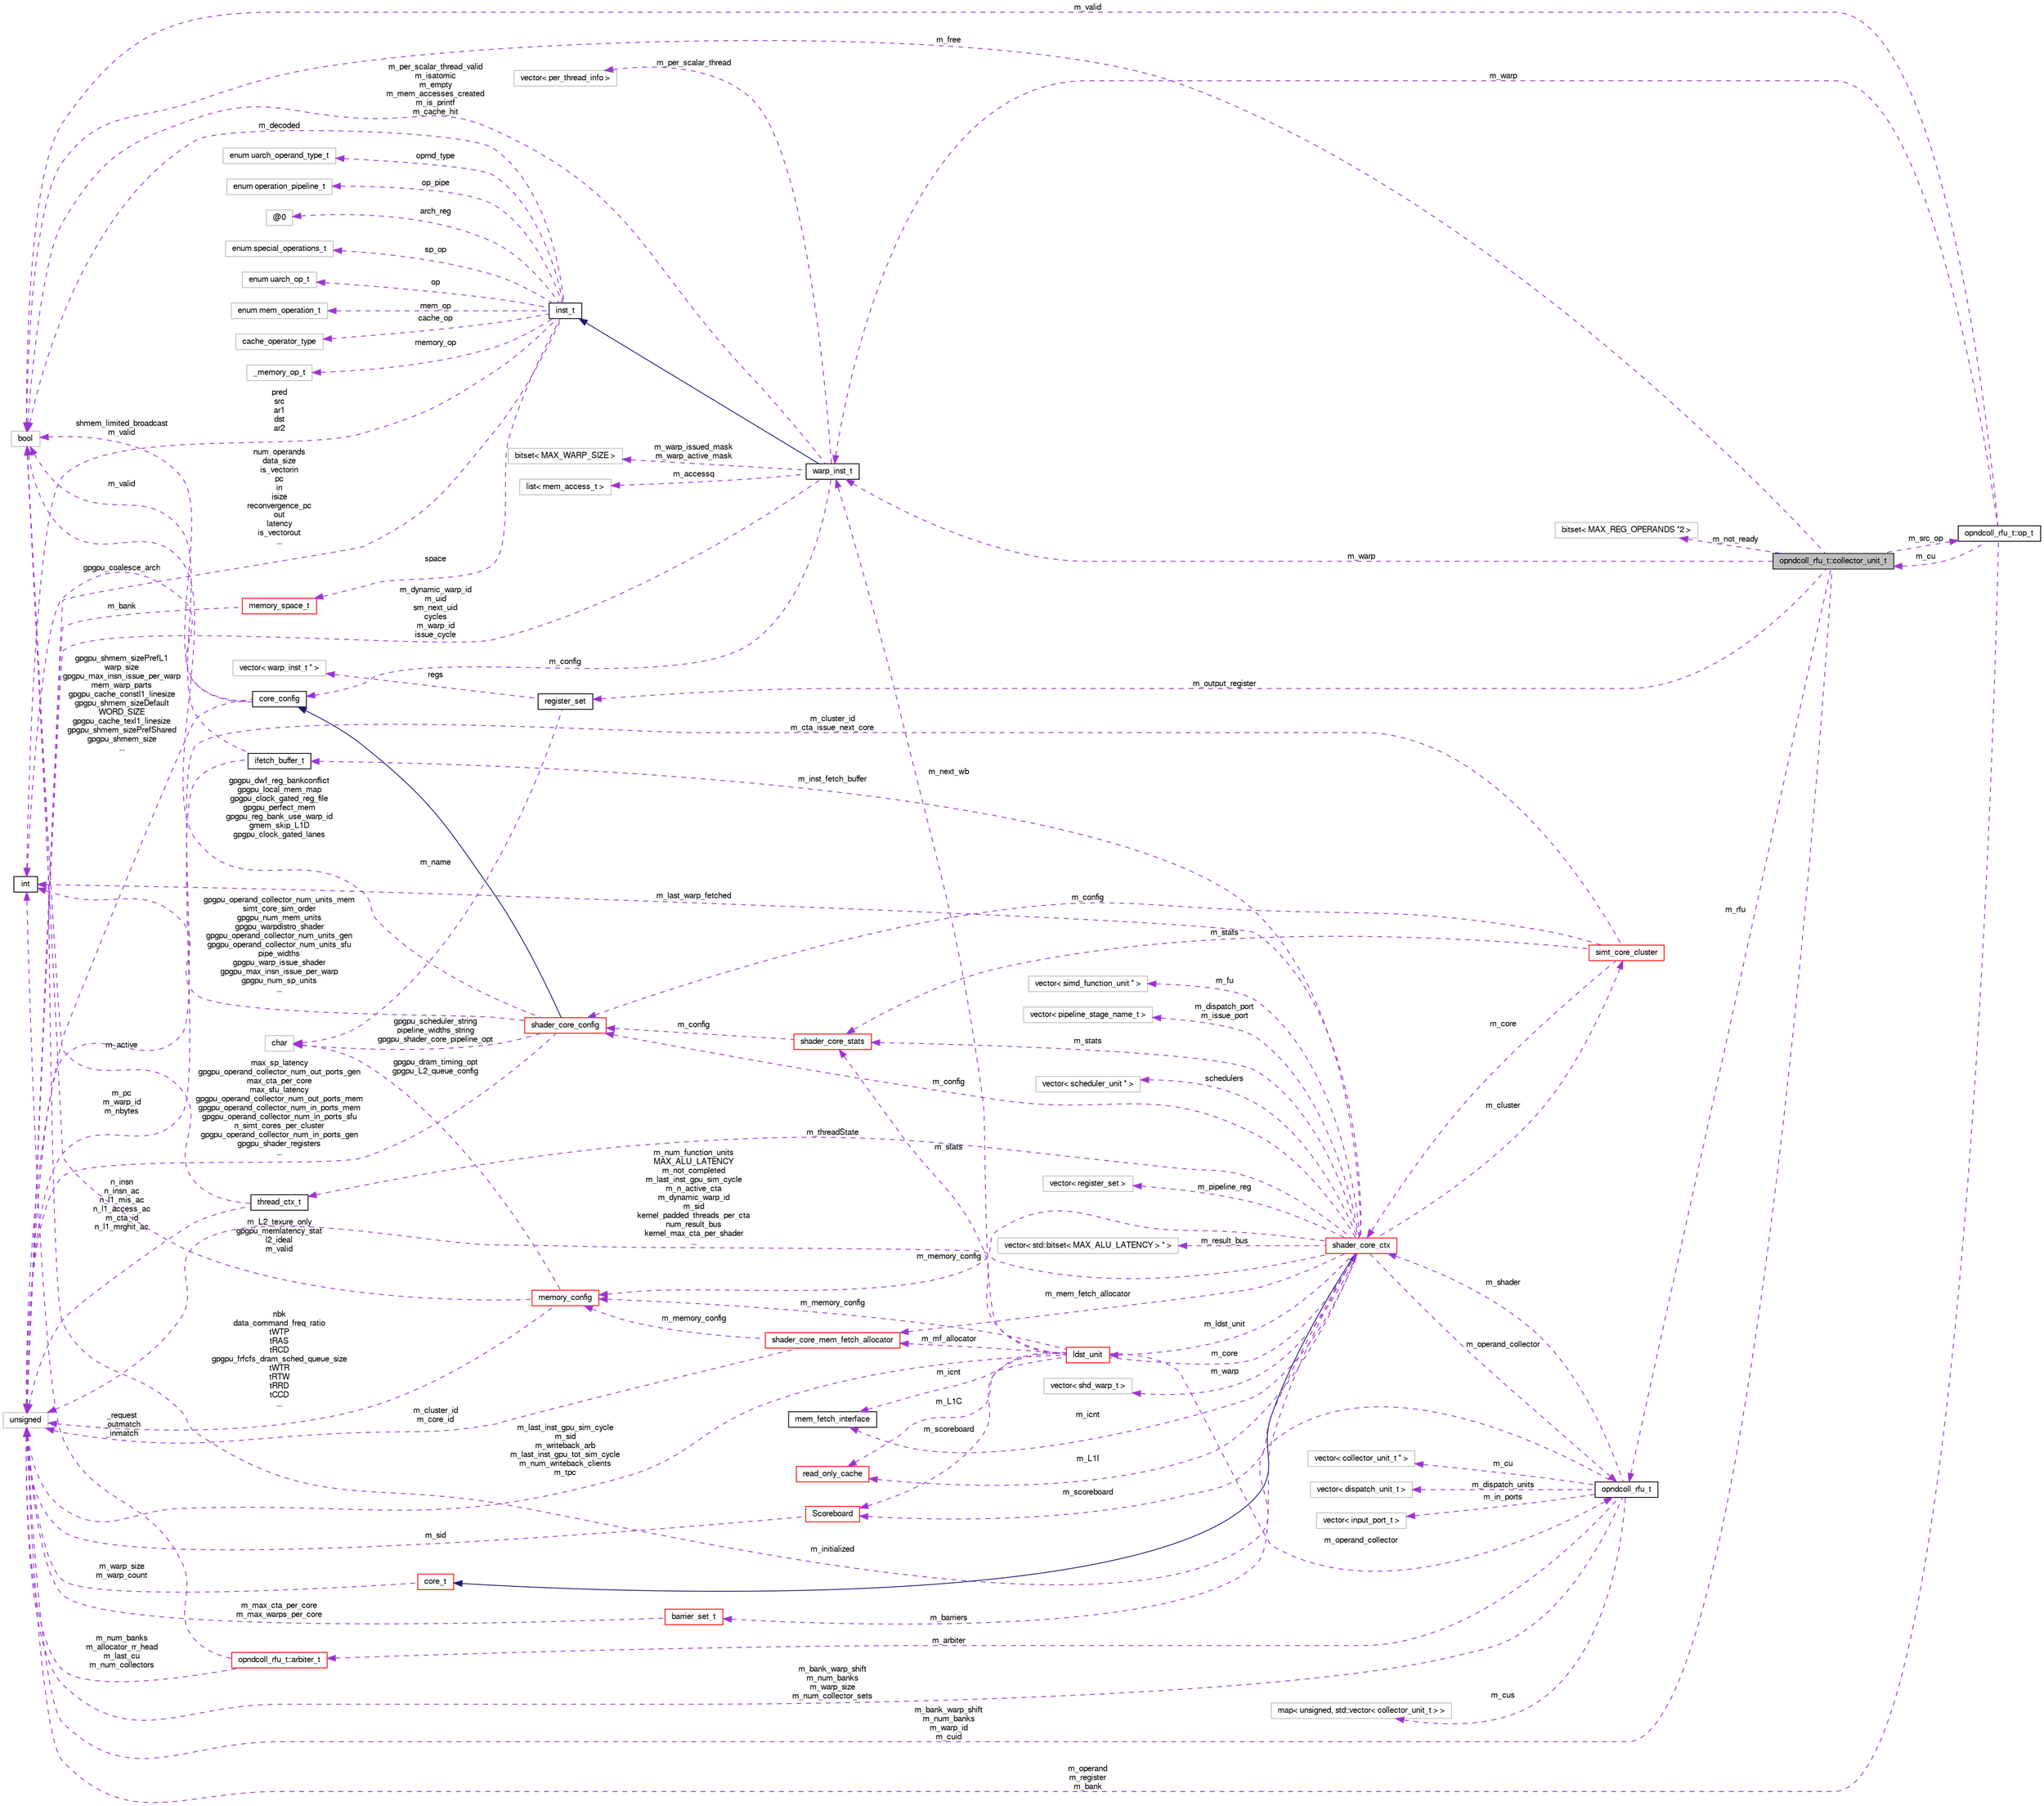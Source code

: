 digraph G
{
  bgcolor="transparent";
  edge [fontname="FreeSans",fontsize="10",labelfontname="FreeSans",labelfontsize="10"];
  node [fontname="FreeSans",fontsize="10",shape=record];
  rankdir=LR;
  Node1 [label="opndcoll_rfu_t::collector_unit_t",height=0.2,width=0.4,color="black", fillcolor="grey75", style="filled" fontcolor="black"];
  Node2 -> Node1 [dir=back,color="darkorchid3",fontsize="10",style="dashed",label="m_src_op",fontname="FreeSans"];
  Node2 [label="opndcoll_rfu_t::op_t",height=0.2,width=0.4,color="black",URL="$classopndcoll__rfu__t_1_1op__t.html"];
  Node3 -> Node2 [dir=back,color="darkorchid3",fontsize="10",style="dashed",label="m_warp",fontname="FreeSans"];
  Node3 [label="warp_inst_t",height=0.2,width=0.4,color="black",URL="$classwarp__inst__t.html"];
  Node4 -> Node3 [dir=back,color="midnightblue",fontsize="10",style="solid",fontname="FreeSans"];
  Node4 [label="inst_t",height=0.2,width=0.4,color="black",URL="$classinst__t.html"];
  Node5 -> Node4 [dir=back,color="darkorchid3",fontsize="10",style="dashed",label="arch_reg",fontname="FreeSans"];
  Node5 [label="@0",height=0.2,width=0.4,color="grey75"];
  Node6 -> Node4 [dir=back,color="darkorchid3",fontsize="10",style="dashed",label="sp_op",fontname="FreeSans"];
  Node6 [label="enum special_operations_t",height=0.2,width=0.4,color="grey75"];
  Node7 -> Node4 [dir=back,color="darkorchid3",fontsize="10",style="dashed",label="op",fontname="FreeSans"];
  Node7 [label="enum uarch_op_t",height=0.2,width=0.4,color="grey75"];
  Node8 -> Node4 [dir=back,color="darkorchid3",fontsize="10",style="dashed",label="mem_op",fontname="FreeSans"];
  Node8 [label="enum mem_operation_t",height=0.2,width=0.4,color="grey75"];
  Node9 -> Node4 [dir=back,color="darkorchid3",fontsize="10",style="dashed",label="cache_op",fontname="FreeSans"];
  Node9 [label="cache_operator_type",height=0.2,width=0.4,color="grey75"];
  Node10 -> Node4 [dir=back,color="darkorchid3",fontsize="10",style="dashed",label="space",fontname="FreeSans"];
  Node10 [label="memory_space_t",height=0.2,width=0.4,color="red",URL="$classmemory__space__t.html"];
  Node11 -> Node10 [dir=back,color="darkorchid3",fontsize="10",style="dashed",label="m_bank",fontname="FreeSans"];
  Node11 [label="unsigned",height=0.2,width=0.4,color="grey75"];
  Node12 -> Node4 [dir=back,color="darkorchid3",fontsize="10",style="dashed",label="pred\nsrc\nar1\ndst\nar2",fontname="FreeSans"];
  Node12 [label="int",height=0.2,width=0.4,color="black",URL="$classint.html"];
  Node13 -> Node4 [dir=back,color="darkorchid3",fontsize="10",style="dashed",label="memory_op",fontname="FreeSans"];
  Node13 [label="_memory_op_t",height=0.2,width=0.4,color="grey75"];
  Node14 -> Node4 [dir=back,color="darkorchid3",fontsize="10",style="dashed",label="m_decoded",fontname="FreeSans"];
  Node14 [label="bool",height=0.2,width=0.4,color="grey75"];
  Node15 -> Node4 [dir=back,color="darkorchid3",fontsize="10",style="dashed",label="oprnd_type",fontname="FreeSans"];
  Node15 [label="enum uarch_operand_type_t",height=0.2,width=0.4,color="grey75"];
  Node11 -> Node4 [dir=back,color="darkorchid3",fontsize="10",style="dashed",label="num_operands\ndata_size\nis_vectorin\npc\nin\nisize\nreconvergence_pc\nout\nlatency\nis_vectorout\n...",fontname="FreeSans"];
  Node16 -> Node4 [dir=back,color="darkorchid3",fontsize="10",style="dashed",label="op_pipe",fontname="FreeSans"];
  Node16 [label="enum operation_pipeline_t",height=0.2,width=0.4,color="grey75"];
  Node17 -> Node3 [dir=back,color="darkorchid3",fontsize="10",style="dashed",label="m_warp_issued_mask\nm_warp_active_mask",fontname="FreeSans"];
  Node17 [label="bitset\< MAX_WARP_SIZE \>",height=0.2,width=0.4,color="grey75"];
  Node18 -> Node3 [dir=back,color="darkorchid3",fontsize="10",style="dashed",label="m_accessq",fontname="FreeSans"];
  Node18 [label="list\< mem_access_t \>",height=0.2,width=0.4,color="grey75"];
  Node19 -> Node3 [dir=back,color="darkorchid3",fontsize="10",style="dashed",label="m_config",fontname="FreeSans"];
  Node19 [label="core_config",height=0.2,width=0.4,color="black",URL="$structcore__config.html"];
  Node12 -> Node19 [dir=back,color="darkorchid3",fontsize="10",style="dashed",label="gpgpu_coalesce_arch",fontname="FreeSans"];
  Node14 -> Node19 [dir=back,color="darkorchid3",fontsize="10",style="dashed",label="shmem_limited_broadcast\nm_valid",fontname="FreeSans"];
  Node11 -> Node19 [dir=back,color="darkorchid3",fontsize="10",style="dashed",label="gpgpu_shmem_sizePrefL1\nwarp_size\ngpgpu_max_insn_issue_per_warp\nmem_warp_parts\ngpgpu_cache_constl1_linesize\ngpgpu_shmem_sizeDefault\nWORD_SIZE\ngpgpu_cache_texl1_linesize\ngpgpu_shmem_sizePrefShared\ngpgpu_shmem_size\n...",fontname="FreeSans"];
  Node14 -> Node3 [dir=back,color="darkorchid3",fontsize="10",style="dashed",label="m_per_scalar_thread_valid\nm_isatomic\nm_empty\nm_mem_accesses_created\nm_is_printf\nm_cache_hit",fontname="FreeSans"];
  Node20 -> Node3 [dir=back,color="darkorchid3",fontsize="10",style="dashed",label="m_per_scalar_thread",fontname="FreeSans"];
  Node20 [label="vector\< per_thread_info \>",height=0.2,width=0.4,color="grey75"];
  Node11 -> Node3 [dir=back,color="darkorchid3",fontsize="10",style="dashed",label="m_dynamic_warp_id\nm_uid\nsm_next_uid\ncycles\nm_warp_id\nissue_cycle",fontname="FreeSans"];
  Node1 -> Node2 [dir=back,color="darkorchid3",fontsize="10",style="dashed",label="m_cu",fontname="FreeSans"];
  Node14 -> Node2 [dir=back,color="darkorchid3",fontsize="10",style="dashed",label="m_valid",fontname="FreeSans"];
  Node11 -> Node2 [dir=back,color="darkorchid3",fontsize="10",style="dashed",label="m_operand\nm_register\nm_bank",fontname="FreeSans"];
  Node21 -> Node1 [dir=back,color="darkorchid3",fontsize="10",style="dashed",label="m_output_register",fontname="FreeSans"];
  Node21 [label="register_set",height=0.2,width=0.4,color="black",URL="$classregister__set.html"];
  Node22 -> Node21 [dir=back,color="darkorchid3",fontsize="10",style="dashed",label="m_name",fontname="FreeSans"];
  Node22 [label="char",height=0.2,width=0.4,color="grey75"];
  Node23 -> Node21 [dir=back,color="darkorchid3",fontsize="10",style="dashed",label="regs",fontname="FreeSans"];
  Node23 [label="vector\< warp_inst_t * \>",height=0.2,width=0.4,color="grey75"];
  Node3 -> Node1 [dir=back,color="darkorchid3",fontsize="10",style="dashed",label="m_warp",fontname="FreeSans"];
  Node14 -> Node1 [dir=back,color="darkorchid3",fontsize="10",style="dashed",label="m_free",fontname="FreeSans"];
  Node24 -> Node1 [dir=back,color="darkorchid3",fontsize="10",style="dashed",label="m_rfu",fontname="FreeSans"];
  Node24 [label="opndcoll_rfu_t",height=0.2,width=0.4,color="black",URL="$classopndcoll__rfu__t.html"];
  Node25 -> Node24 [dir=back,color="darkorchid3",fontsize="10",style="dashed",label="m_cus",fontname="FreeSans"];
  Node25 [label="map\< unsigned, std::vector\< collector_unit_t \> \>",height=0.2,width=0.4,color="grey75"];
  Node14 -> Node24 [dir=back,color="darkorchid3",fontsize="10",style="dashed",label="m_initialized",fontname="FreeSans"];
  Node26 -> Node24 [dir=back,color="darkorchid3",fontsize="10",style="dashed",label="m_shader",fontname="FreeSans"];
  Node26 [label="shader_core_ctx",height=0.2,width=0.4,color="red",URL="$classshader__core__ctx.html"];
  Node27 -> Node26 [dir=back,color="midnightblue",fontsize="10",style="solid",fontname="FreeSans"];
  Node27 [label="core_t",height=0.2,width=0.4,color="red",URL="$classcore__t.html"];
  Node11 -> Node27 [dir=back,color="darkorchid3",fontsize="10",style="dashed",label="m_warp_size\nm_warp_count",fontname="FreeSans"];
  Node28 -> Node26 [dir=back,color="darkorchid3",fontsize="10",style="dashed",label="m_cluster",fontname="FreeSans"];
  Node28 [label="simt_core_cluster",height=0.2,width=0.4,color="red",URL="$classsimt__core__cluster.html"];
  Node29 -> Node28 [dir=back,color="darkorchid3",fontsize="10",style="dashed",label="m_config",fontname="FreeSans"];
  Node29 [label="shader_core_config",height=0.2,width=0.4,color="red",URL="$structshader__core__config.html"];
  Node19 -> Node29 [dir=back,color="midnightblue",fontsize="10",style="solid",fontname="FreeSans"];
  Node22 -> Node29 [dir=back,color="darkorchid3",fontsize="10",style="dashed",label="gpgpu_scheduler_string\npipeline_widths_string\ngpgpu_shader_core_pipeline_opt",fontname="FreeSans"];
  Node12 -> Node29 [dir=back,color="darkorchid3",fontsize="10",style="dashed",label="gpgpu_operand_collector_num_units_mem\nsimt_core_sim_order\ngpgpu_num_mem_units\ngpgpu_warpdistro_shader\ngpgpu_operand_collector_num_units_gen\ngpgpu_operand_collector_num_units_sfu\npipe_widths\ngpgpu_warp_issue_shader\ngpgpu_max_insn_issue_per_warp\ngpgpu_num_sp_units\n...",fontname="FreeSans"];
  Node14 -> Node29 [dir=back,color="darkorchid3",fontsize="10",style="dashed",label="gpgpu_dwf_reg_bankconflict\ngpgpu_local_mem_map\ngpgpu_clock_gated_reg_file\ngpgpu_perfect_mem\ngpgpu_reg_bank_use_warp_id\ngmem_skip_L1D\ngpgpu_clock_gated_lanes",fontname="FreeSans"];
  Node11 -> Node29 [dir=back,color="darkorchid3",fontsize="10",style="dashed",label="max_sp_latency\ngpgpu_operand_collector_num_out_ports_gen\nmax_cta_per_core\nmax_sfu_latency\ngpgpu_operand_collector_num_out_ports_mem\ngpgpu_operand_collector_num_in_ports_mem\ngpgpu_operand_collector_num_in_ports_sfu\nn_simt_cores_per_cluster\ngpgpu_operand_collector_num_in_ports_gen\ngpgpu_shader_registers\n...",fontname="FreeSans"];
  Node30 -> Node28 [dir=back,color="darkorchid3",fontsize="10",style="dashed",label="m_stats",fontname="FreeSans"];
  Node30 [label="shader_core_stats",height=0.2,width=0.4,color="red",URL="$classshader__core__stats.html"];
  Node29 -> Node30 [dir=back,color="darkorchid3",fontsize="10",style="dashed",label="m_config",fontname="FreeSans"];
  Node26 -> Node28 [dir=back,color="darkorchid3",fontsize="10",style="dashed",label="m_core",fontname="FreeSans"];
  Node11 -> Node28 [dir=back,color="darkorchid3",fontsize="10",style="dashed",label="m_cluster_id\nm_cta_issue_next_core",fontname="FreeSans"];
  Node29 -> Node26 [dir=back,color="darkorchid3",fontsize="10",style="dashed",label="m_config",fontname="FreeSans"];
  Node31 -> Node26 [dir=back,color="darkorchid3",fontsize="10",style="dashed",label="m_inst_fetch_buffer",fontname="FreeSans"];
  Node31 [label="ifetch_buffer_t",height=0.2,width=0.4,color="black",URL="$structifetch__buffer__t.html"];
  Node14 -> Node31 [dir=back,color="darkorchid3",fontsize="10",style="dashed",label="m_valid",fontname="FreeSans"];
  Node11 -> Node31 [dir=back,color="darkorchid3",fontsize="10",style="dashed",label="m_pc\nm_warp_id\nm_nbytes",fontname="FreeSans"];
  Node32 -> Node26 [dir=back,color="darkorchid3",fontsize="10",style="dashed",label="m_warp",fontname="FreeSans"];
  Node32 [label="vector\< shd_warp_t \>",height=0.2,width=0.4,color="grey75"];
  Node33 -> Node26 [dir=back,color="darkorchid3",fontsize="10",style="dashed",label="m_icnt",fontname="FreeSans"];
  Node33 [label="mem_fetch_interface",height=0.2,width=0.4,color="black",URL="$classmem__fetch__interface.html"];
  Node30 -> Node26 [dir=back,color="darkorchid3",fontsize="10",style="dashed",label="m_stats",fontname="FreeSans"];
  Node34 -> Node26 [dir=back,color="darkorchid3",fontsize="10",style="dashed",label="m_memory_config",fontname="FreeSans"];
  Node34 [label="memory_config",height=0.2,width=0.4,color="red",URL="$structmemory__config.html"];
  Node22 -> Node34 [dir=back,color="darkorchid3",fontsize="10",style="dashed",label="gpgpu_dram_timing_opt\ngpgpu_L2_queue_config",fontname="FreeSans"];
  Node14 -> Node34 [dir=back,color="darkorchid3",fontsize="10",style="dashed",label="m_L2_texure_only\ngpgpu_memlatency_stat\nl2_ideal\nm_valid",fontname="FreeSans"];
  Node11 -> Node34 [dir=back,color="darkorchid3",fontsize="10",style="dashed",label="nbk\ndata_command_freq_ratio\ntWTP\ntRAS\ntRCD\ngpgpu_frfcfs_dram_sched_queue_size\ntWTR\ntRTW\ntRRD\ntCCD\n...",fontname="FreeSans"];
  Node35 -> Node26 [dir=back,color="darkorchid3",fontsize="10",style="dashed",label="m_scoreboard",fontname="FreeSans"];
  Node35 [label="Scoreboard",height=0.2,width=0.4,color="red",URL="$classScoreboard.html"];
  Node11 -> Node35 [dir=back,color="darkorchid3",fontsize="10",style="dashed",label="m_sid",fontname="FreeSans"];
  Node36 -> Node26 [dir=back,color="darkorchid3",fontsize="10",style="dashed",label="m_fu",fontname="FreeSans"];
  Node36 [label="vector\< simd_function_unit * \>",height=0.2,width=0.4,color="grey75"];
  Node37 -> Node26 [dir=back,color="darkorchid3",fontsize="10",style="dashed",label="m_dispatch_port\nm_issue_port",fontname="FreeSans"];
  Node37 [label="vector\< pipeline_stage_name_t \>",height=0.2,width=0.4,color="grey75"];
  Node12 -> Node26 [dir=back,color="darkorchid3",fontsize="10",style="dashed",label="m_last_warp_fetched",fontname="FreeSans"];
  Node38 -> Node26 [dir=back,color="darkorchid3",fontsize="10",style="dashed",label="m_L1I",fontname="FreeSans"];
  Node38 [label="read_only_cache",height=0.2,width=0.4,color="red",URL="$classread__only__cache.html",tooltip="Read only cache."];
  Node39 -> Node26 [dir=back,color="darkorchid3",fontsize="10",style="dashed",label="m_ldst_unit",fontname="FreeSans"];
  Node39 [label="ldst_unit",height=0.2,width=0.4,color="red",URL="$classldst__unit.html"];
  Node30 -> Node39 [dir=back,color="darkorchid3",fontsize="10",style="dashed",label="m_stats",fontname="FreeSans"];
  Node3 -> Node39 [dir=back,color="darkorchid3",fontsize="10",style="dashed",label="m_next_wb",fontname="FreeSans"];
  Node33 -> Node39 [dir=back,color="darkorchid3",fontsize="10",style="dashed",label="m_icnt",fontname="FreeSans"];
  Node34 -> Node39 [dir=back,color="darkorchid3",fontsize="10",style="dashed",label="m_memory_config",fontname="FreeSans"];
  Node35 -> Node39 [dir=back,color="darkorchid3",fontsize="10",style="dashed",label="m_scoreboard",fontname="FreeSans"];
  Node38 -> Node39 [dir=back,color="darkorchid3",fontsize="10",style="dashed",label="m_L1C",fontname="FreeSans"];
  Node40 -> Node39 [dir=back,color="darkorchid3",fontsize="10",style="dashed",label="m_mf_allocator",fontname="FreeSans"];
  Node40 [label="shader_core_mem_fetch_allocator",height=0.2,width=0.4,color="red",URL="$classshader__core__mem__fetch__allocator.html"];
  Node34 -> Node40 [dir=back,color="darkorchid3",fontsize="10",style="dashed",label="m_memory_config",fontname="FreeSans"];
  Node11 -> Node40 [dir=back,color="darkorchid3",fontsize="10",style="dashed",label="m_cluster_id\nm_core_id",fontname="FreeSans"];
  Node24 -> Node39 [dir=back,color="darkorchid3",fontsize="10",style="dashed",label="m_operand_collector",fontname="FreeSans"];
  Node26 -> Node39 [dir=back,color="darkorchid3",fontsize="10",style="dashed",label="m_core",fontname="FreeSans"];
  Node11 -> Node39 [dir=back,color="darkorchid3",fontsize="10",style="dashed",label="m_last_inst_gpu_sim_cycle\nm_sid\nm_writeback_arb\nm_last_inst_gpu_tot_sim_cycle\nm_num_writeback_clients\nm_tpc",fontname="FreeSans"];
  Node41 -> Node26 [dir=back,color="darkorchid3",fontsize="10",style="dashed",label="schedulers",fontname="FreeSans"];
  Node41 [label="vector\< scheduler_unit * \>",height=0.2,width=0.4,color="grey75"];
  Node40 -> Node26 [dir=back,color="darkorchid3",fontsize="10",style="dashed",label="m_mem_fetch_allocator",fontname="FreeSans"];
  Node24 -> Node26 [dir=back,color="darkorchid3",fontsize="10",style="dashed",label="m_operand_collector",fontname="FreeSans"];
  Node42 -> Node26 [dir=back,color="darkorchid3",fontsize="10",style="dashed",label="m_threadState",fontname="FreeSans"];
  Node42 [label="thread_ctx_t",height=0.2,width=0.4,color="black",URL="$classthread__ctx__t.html"];
  Node14 -> Node42 [dir=back,color="darkorchid3",fontsize="10",style="dashed",label="m_active",fontname="FreeSans"];
  Node11 -> Node42 [dir=back,color="darkorchid3",fontsize="10",style="dashed",label="n_insn\nn_insn_ac\nn_l1_mis_ac\nn_l1_access_ac\nm_cta_id\nn_l1_mrghit_ac",fontname="FreeSans"];
  Node43 -> Node26 [dir=back,color="darkorchid3",fontsize="10",style="dashed",label="m_pipeline_reg",fontname="FreeSans"];
  Node43 [label="vector\< register_set \>",height=0.2,width=0.4,color="grey75"];
  Node44 -> Node26 [dir=back,color="darkorchid3",fontsize="10",style="dashed",label="m_barriers",fontname="FreeSans"];
  Node44 [label="barrier_set_t",height=0.2,width=0.4,color="red",URL="$classbarrier__set__t.html"];
  Node11 -> Node44 [dir=back,color="darkorchid3",fontsize="10",style="dashed",label="m_max_cta_per_core\nm_max_warps_per_core",fontname="FreeSans"];
  Node11 -> Node26 [dir=back,color="darkorchid3",fontsize="10",style="dashed",label="m_num_function_units\nMAX_ALU_LATENCY\nm_not_completed\nm_last_inst_gpu_sim_cycle\nm_n_active_cta\nm_dynamic_warp_id\nm_sid\nkernel_padded_threads_per_cta\nnum_result_bus\nkernel_max_cta_per_shader\n...",fontname="FreeSans"];
  Node45 -> Node26 [dir=back,color="darkorchid3",fontsize="10",style="dashed",label="m_result_bus",fontname="FreeSans"];
  Node45 [label="vector\< std::bitset\< MAX_ALU_LATENCY \> * \>",height=0.2,width=0.4,color="grey75"];
  Node46 -> Node24 [dir=back,color="darkorchid3",fontsize="10",style="dashed",label="m_cu",fontname="FreeSans"];
  Node46 [label="vector\< collector_unit_t * \>",height=0.2,width=0.4,color="grey75"];
  Node47 -> Node24 [dir=back,color="darkorchid3",fontsize="10",style="dashed",label="m_dispatch_units",fontname="FreeSans"];
  Node47 [label="vector\< dispatch_unit_t \>",height=0.2,width=0.4,color="grey75"];
  Node11 -> Node24 [dir=back,color="darkorchid3",fontsize="10",style="dashed",label="m_bank_warp_shift\nm_num_banks\nm_warp_size\nm_num_collector_sets",fontname="FreeSans"];
  Node48 -> Node24 [dir=back,color="darkorchid3",fontsize="10",style="dashed",label="m_in_ports",fontname="FreeSans"];
  Node48 [label="vector\< input_port_t \>",height=0.2,width=0.4,color="grey75"];
  Node49 -> Node24 [dir=back,color="darkorchid3",fontsize="10",style="dashed",label="m_arbiter",fontname="FreeSans"];
  Node49 [label="opndcoll_rfu_t::arbiter_t",height=0.2,width=0.4,color="red",URL="$classopndcoll__rfu__t_1_1arbiter__t.html"];
  Node12 -> Node49 [dir=back,color="darkorchid3",fontsize="10",style="dashed",label="_request\n_outmatch\n_inmatch",fontname="FreeSans"];
  Node11 -> Node49 [dir=back,color="darkorchid3",fontsize="10",style="dashed",label="m_num_banks\nm_allocator_rr_head\nm_last_cu\nm_num_collectors",fontname="FreeSans"];
  Node50 -> Node1 [dir=back,color="darkorchid3",fontsize="10",style="dashed",label="m_not_ready",fontname="FreeSans"];
  Node50 [label="bitset\< MAX_REG_OPERANDS *2 \>",height=0.2,width=0.4,color="grey75"];
  Node11 -> Node1 [dir=back,color="darkorchid3",fontsize="10",style="dashed",label="m_bank_warp_shift\nm_num_banks\nm_warp_id\nm_cuid",fontname="FreeSans"];
}
